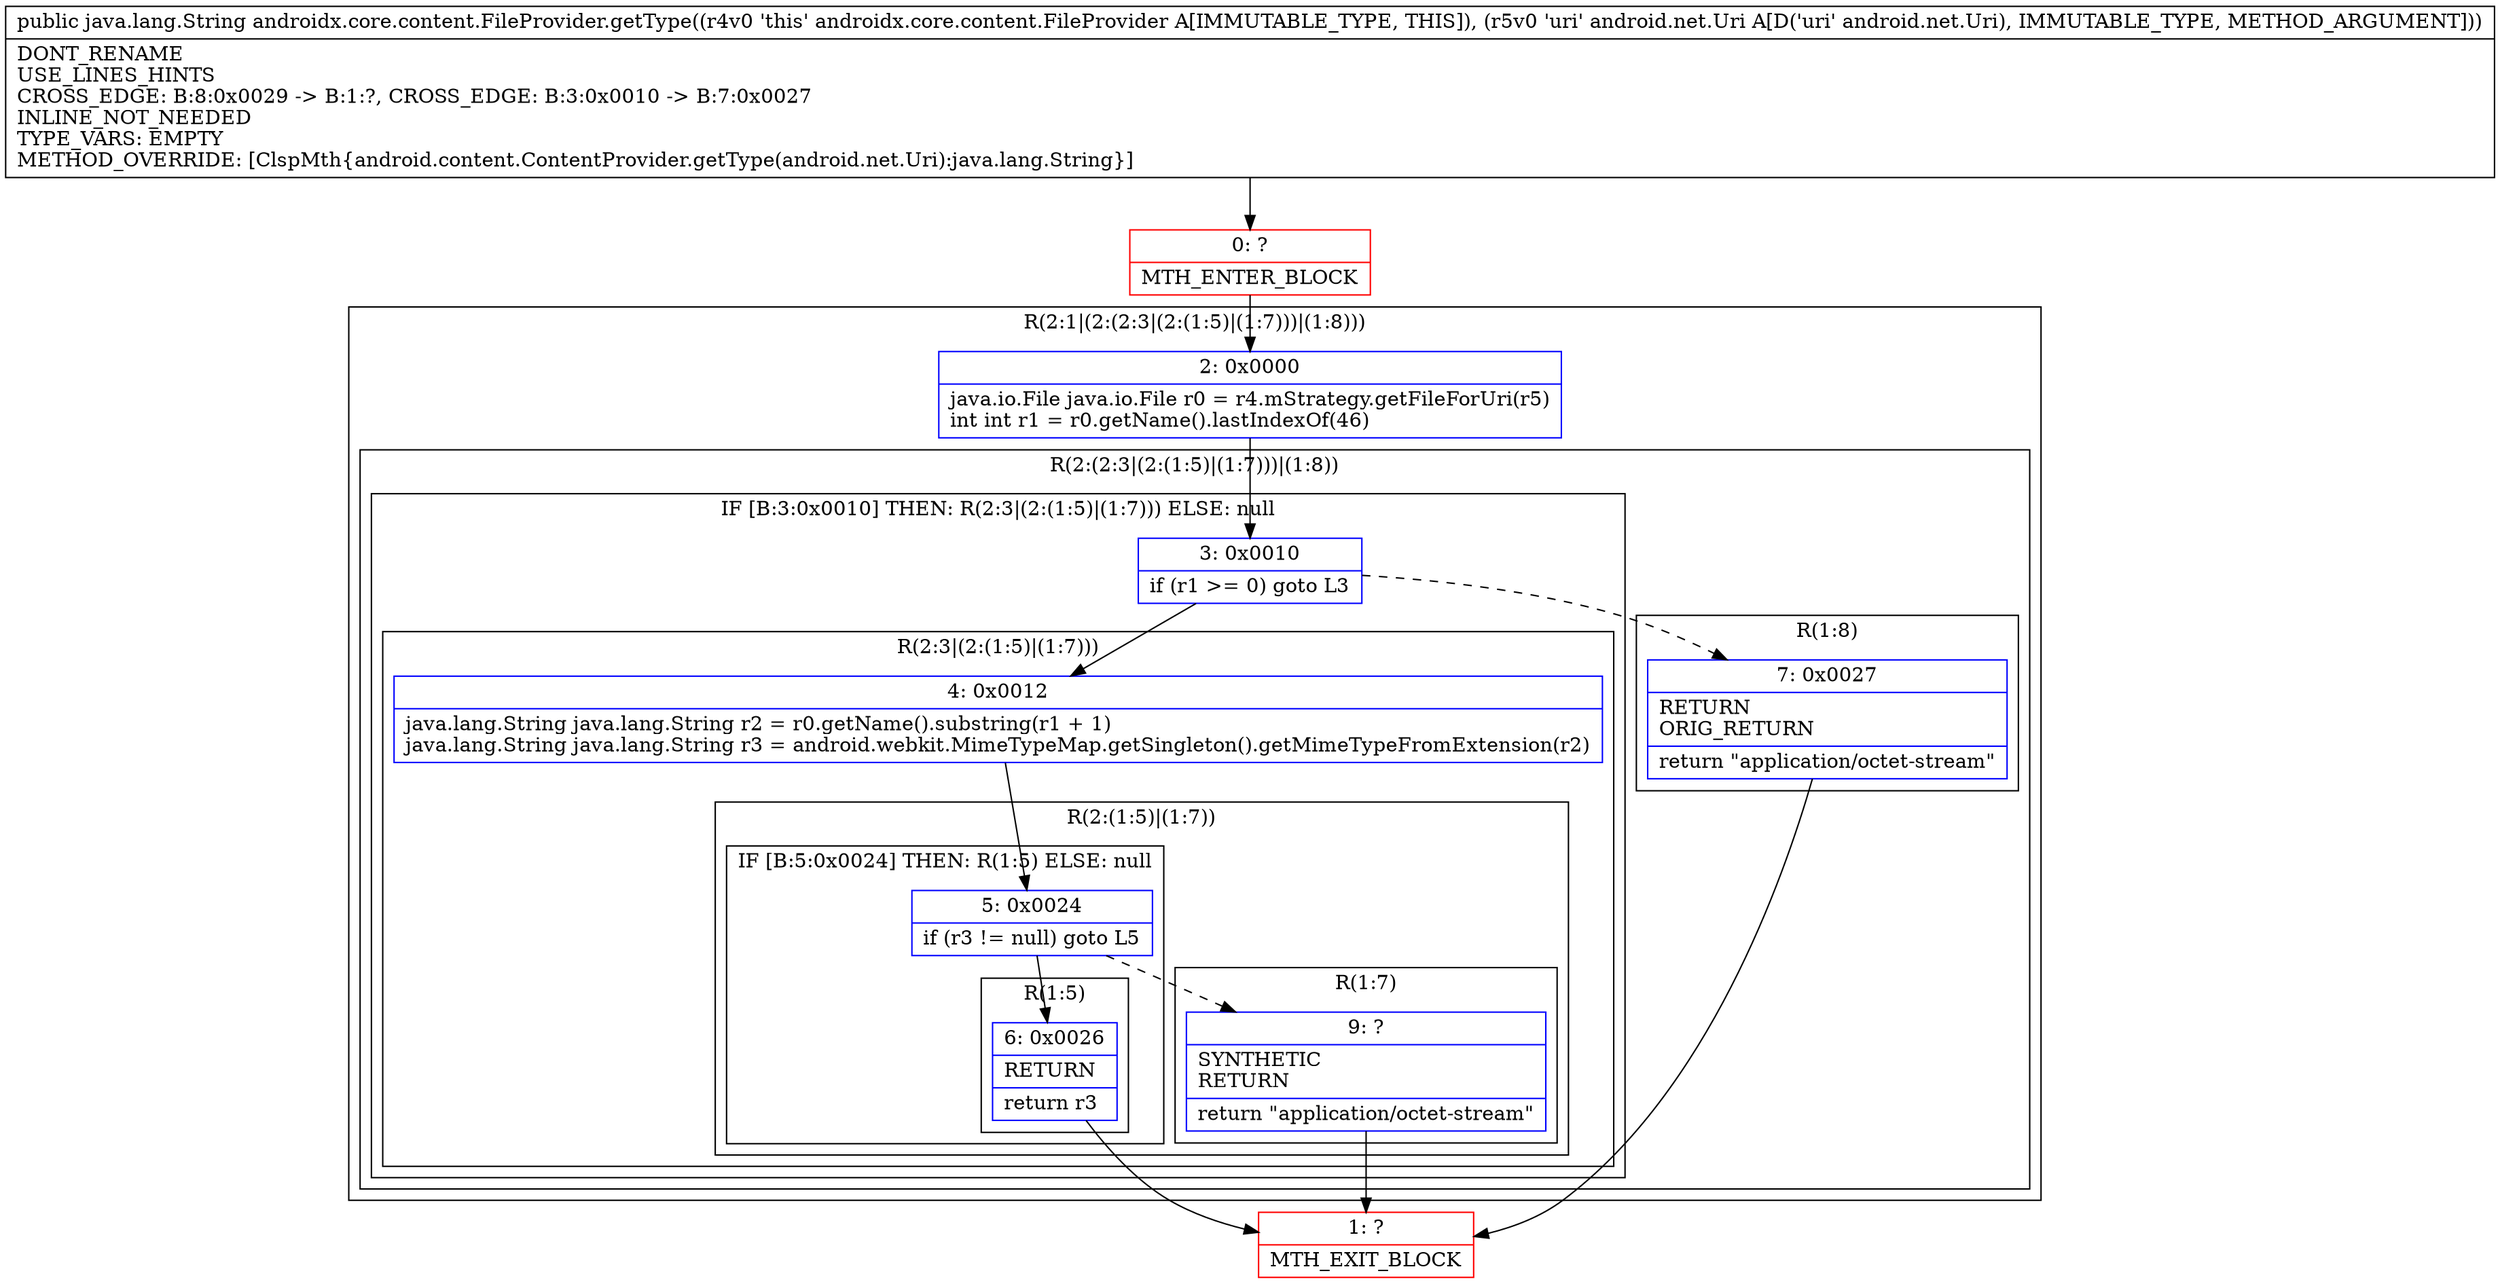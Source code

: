 digraph "CFG forandroidx.core.content.FileProvider.getType(Landroid\/net\/Uri;)Ljava\/lang\/String;" {
subgraph cluster_Region_178416989 {
label = "R(2:1|(2:(2:3|(2:(1:5)|(1:7)))|(1:8)))";
node [shape=record,color=blue];
Node_2 [shape=record,label="{2\:\ 0x0000|java.io.File java.io.File r0 = r4.mStrategy.getFileForUri(r5)\lint int r1 = r0.getName().lastIndexOf(46)\l}"];
subgraph cluster_Region_2074133588 {
label = "R(2:(2:3|(2:(1:5)|(1:7)))|(1:8))";
node [shape=record,color=blue];
subgraph cluster_IfRegion_342223813 {
label = "IF [B:3:0x0010] THEN: R(2:3|(2:(1:5)|(1:7))) ELSE: null";
node [shape=record,color=blue];
Node_3 [shape=record,label="{3\:\ 0x0010|if (r1 \>= 0) goto L3\l}"];
subgraph cluster_Region_1394838562 {
label = "R(2:3|(2:(1:5)|(1:7)))";
node [shape=record,color=blue];
Node_4 [shape=record,label="{4\:\ 0x0012|java.lang.String java.lang.String r2 = r0.getName().substring(r1 + 1)\ljava.lang.String java.lang.String r3 = android.webkit.MimeTypeMap.getSingleton().getMimeTypeFromExtension(r2)\l}"];
subgraph cluster_Region_1577882987 {
label = "R(2:(1:5)|(1:7))";
node [shape=record,color=blue];
subgraph cluster_IfRegion_1057303647 {
label = "IF [B:5:0x0024] THEN: R(1:5) ELSE: null";
node [shape=record,color=blue];
Node_5 [shape=record,label="{5\:\ 0x0024|if (r3 != null) goto L5\l}"];
subgraph cluster_Region_651454055 {
label = "R(1:5)";
node [shape=record,color=blue];
Node_6 [shape=record,label="{6\:\ 0x0026|RETURN\l|return r3\l}"];
}
}
subgraph cluster_Region_1648772770 {
label = "R(1:7)";
node [shape=record,color=blue];
Node_9 [shape=record,label="{9\:\ ?|SYNTHETIC\lRETURN\l|return \"application\/octet\-stream\"\l}"];
}
}
}
}
subgraph cluster_Region_867321479 {
label = "R(1:8)";
node [shape=record,color=blue];
Node_7 [shape=record,label="{7\:\ 0x0027|RETURN\lORIG_RETURN\l|return \"application\/octet\-stream\"\l}"];
}
}
}
Node_0 [shape=record,color=red,label="{0\:\ ?|MTH_ENTER_BLOCK\l}"];
Node_1 [shape=record,color=red,label="{1\:\ ?|MTH_EXIT_BLOCK\l}"];
MethodNode[shape=record,label="{public java.lang.String androidx.core.content.FileProvider.getType((r4v0 'this' androidx.core.content.FileProvider A[IMMUTABLE_TYPE, THIS]), (r5v0 'uri' android.net.Uri A[D('uri' android.net.Uri), IMMUTABLE_TYPE, METHOD_ARGUMENT]))  | DONT_RENAME\lUSE_LINES_HINTS\lCROSS_EDGE: B:8:0x0029 \-\> B:1:?, CROSS_EDGE: B:3:0x0010 \-\> B:7:0x0027\lINLINE_NOT_NEEDED\lTYPE_VARS: EMPTY\lMETHOD_OVERRIDE: [ClspMth\{android.content.ContentProvider.getType(android.net.Uri):java.lang.String\}]\l}"];
MethodNode -> Node_0;Node_2 -> Node_3;
Node_3 -> Node_4;
Node_3 -> Node_7[style=dashed];
Node_4 -> Node_5;
Node_5 -> Node_6;
Node_5 -> Node_9[style=dashed];
Node_6 -> Node_1;
Node_9 -> Node_1;
Node_7 -> Node_1;
Node_0 -> Node_2;
}

